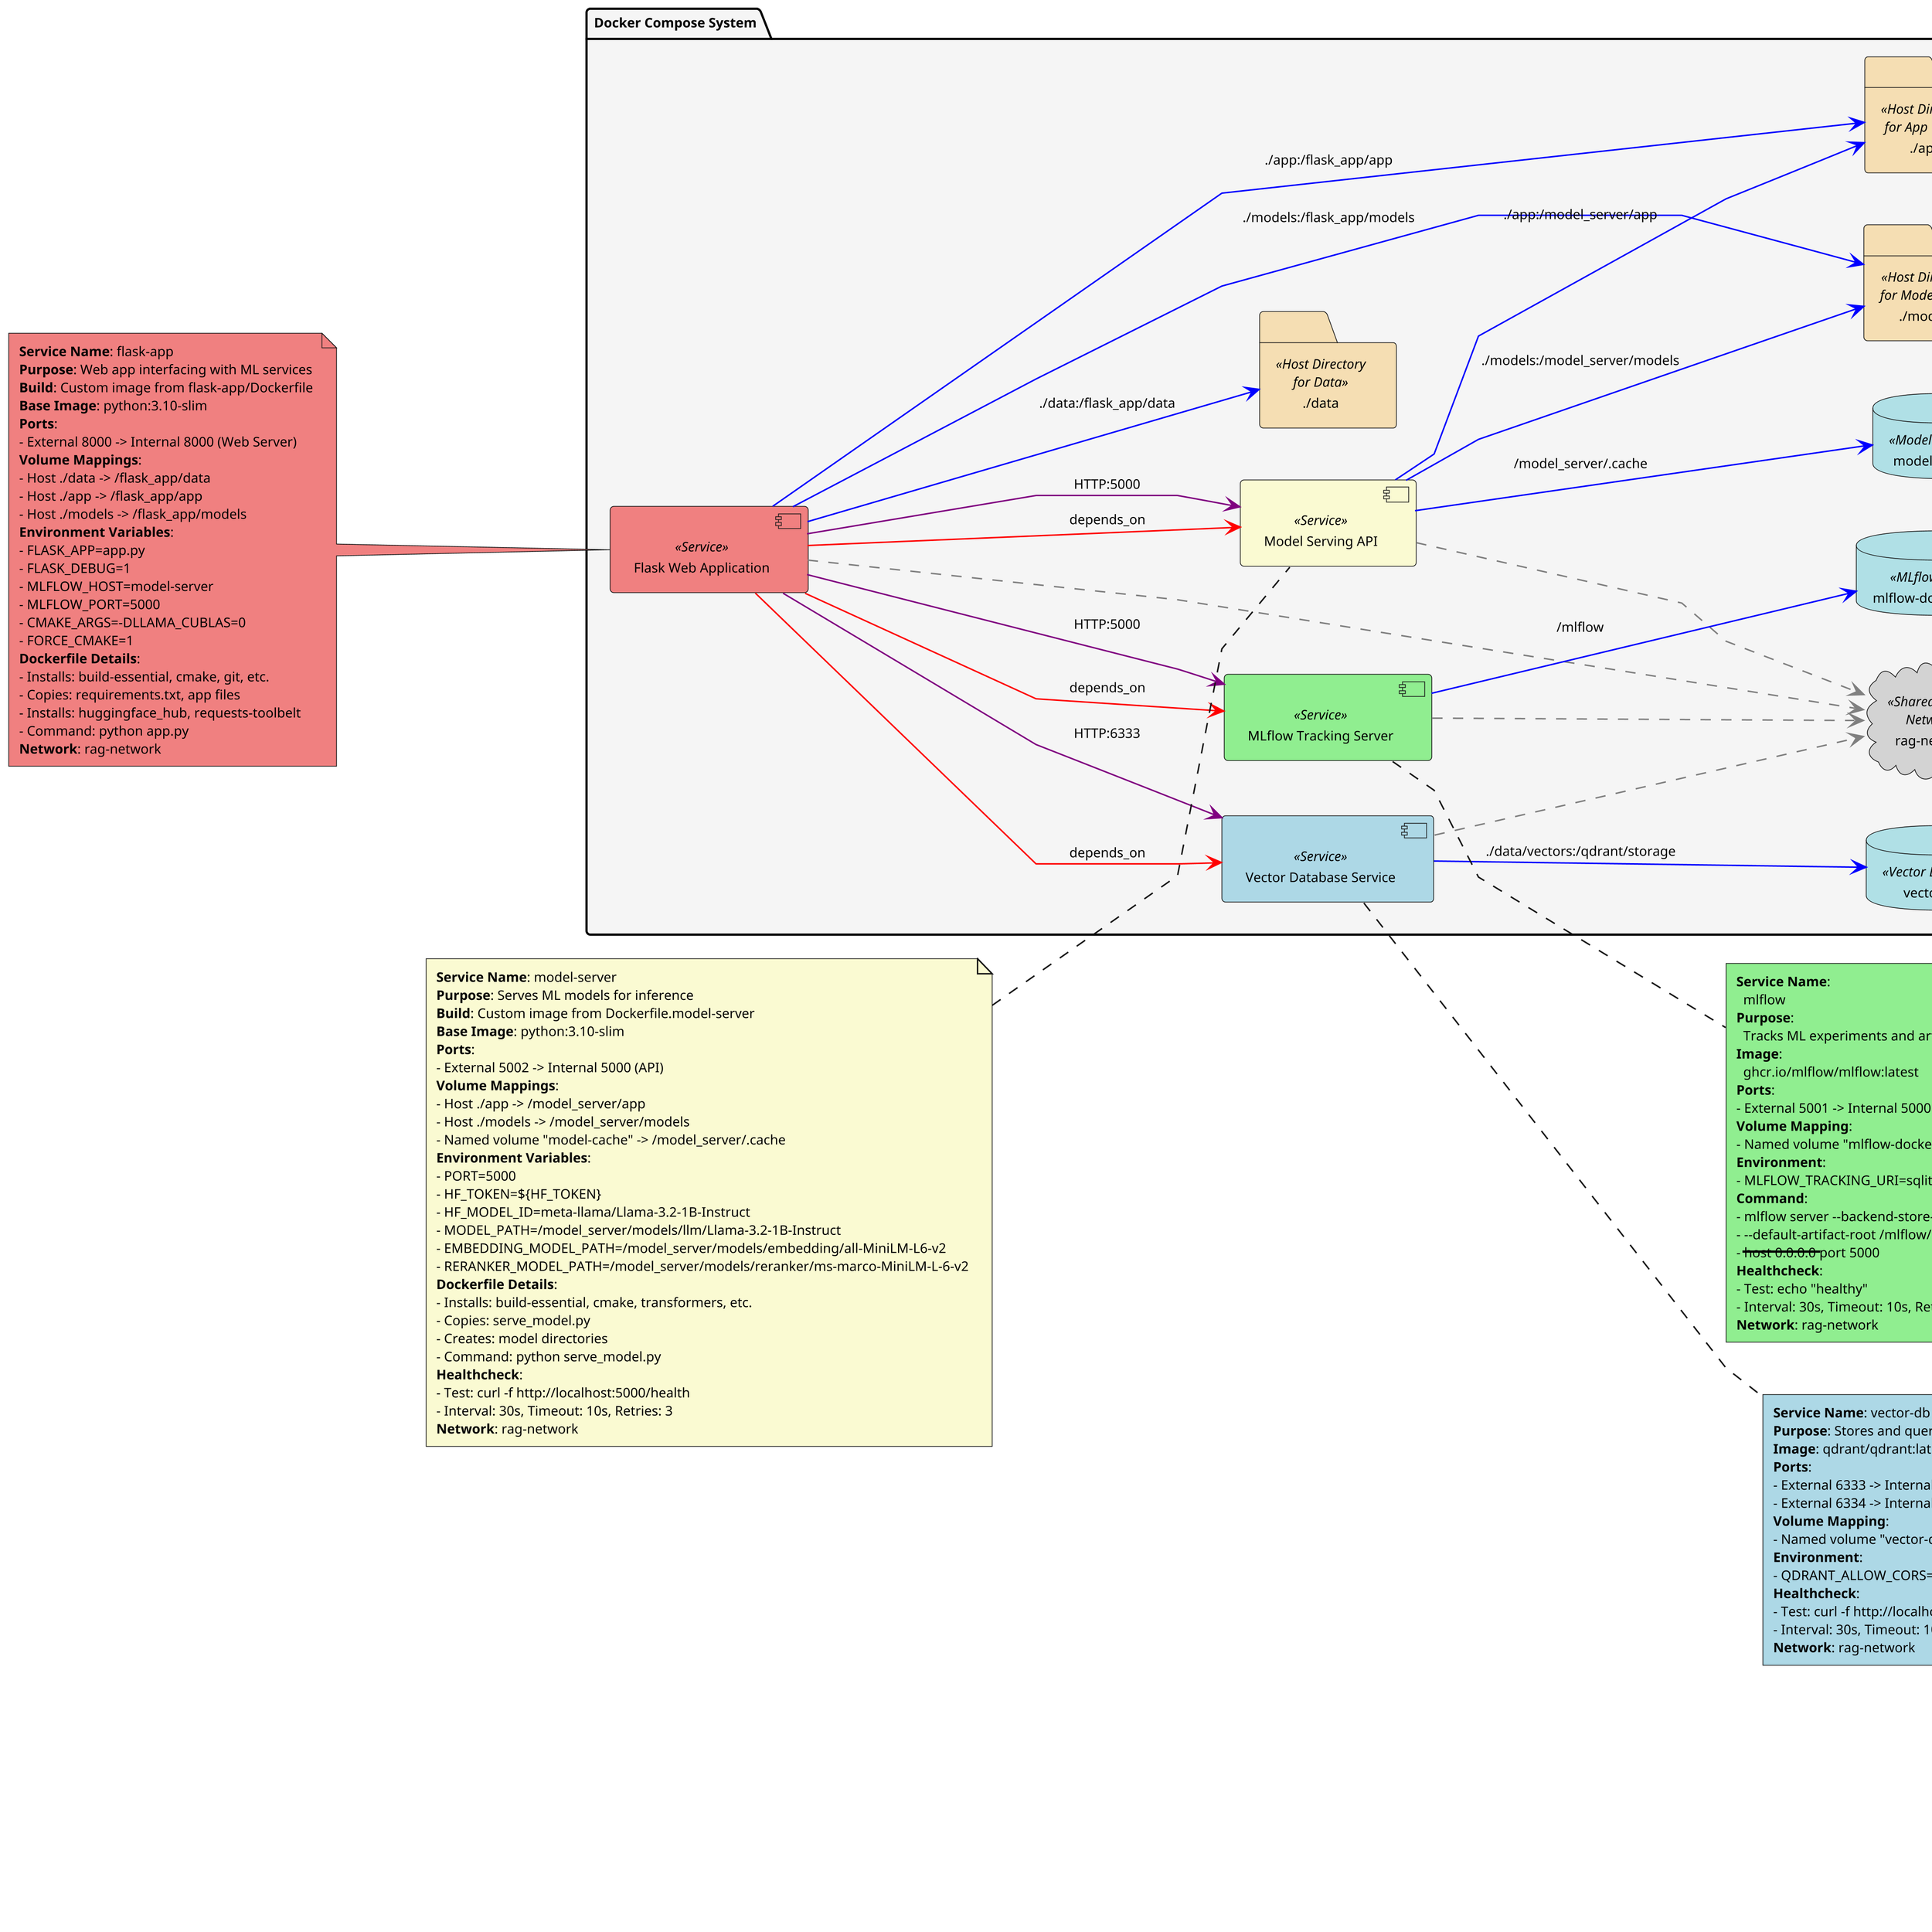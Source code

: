 @startuml
' Size and rendering adjustments
skinparam shadowing false
skinparam dpi 300
skinparam defaultFontSize 9
skinparam defaultFontName "Helvetica Neue"
skinparam padding 1
skinparam nodeSeparation 10
skinparam arrowThickness 1
skinparam scale 0.75
left to right direction
skinparam linetype polyline

' Package styling
skinparam packageBackgroundColor #F5F5F5

package "Docker Compose System" {
  ' Services with colors
  component "Vector Database Service" as vector <<Service>> #LightBlue
  component "MLflow Tracking Server" as mlflow <<Service>> #LightGreen
  component "Flask Web Application" as flask <<Service>> #LightCoral
  component "Model Serving API" as model <<Service>> #LightGoldenRodYellow

  ' Network with wrapped label
  cloud "rag-network" as network <<Shared Docker\nNetwork>> #LightGray

  ' Volumes with wrapped labels
  database "vector-db" as vdata <<Vector DB Data>> #PowderBlue
  database "mlflow-docker-data" as mdata <<MLflow Data>> #PowderBlue
  database "model-cache" as cache <<Model Cache>> #PowderBlue

  ' Host directories with wrapped labels
  folder "./data" as data_folder <<Host Directory\nfor Data>> #Wheat
  folder "./app" as app_folder <<Host Directory\nfor App Code>> #Wheat
  folder "./models" as models_folder <<Host Directory\nfor Model Files>> #Wheat

  ' Dependencies (red arrows)
  flask -[#Red]-> vector : "depends_on"
  flask -[#Red]-> mlflow : "depends_on"
  flask -[#Red]-> model : "depends_on"

  ' Network connections (gray dashed arrows)
  vector -[#Gray,dashed]-> network
  mlflow -[#Gray,dashed]-> network
  flask -[#Gray,dashed]-> network
  model -[#Gray,dashed]-> network

  ' Volume mappings (blue arrows)
  vector -[#Blue]-> vdata : "./data/vectors:/qdrant/storage"
  mlflow -[#Blue]-> mdata : "/mlflow"
  flask -[#Blue]-> data_folder : "./data:/flask_app/data"
  flask -[#Blue]-> app_folder : "./app:/flask_app/app"
  flask -[#Blue]-> models_folder : "./models:/flask_app/models"
  model -[#Blue]-> app_folder : "./app:/model_server/app"
  model -[#Blue]-> models_folder : "./models:/model_server/models"
  model -[#Blue]-> cache : "/model_server/.cache"

  ' Communication paths (purple arrows)
  flask -[#Purple]-> mlflow : "HTTP:5000"
  flask -[#Purple]-> model : "HTTP:5000"
  flask -[#Purple]-> vector : "HTTP:6333"
}

' Notes with matching background colors
note right of vector #LightBlue
  **Service Name**: vector-db
  **Purpose**: Stores and queries vector embeddings
  **Image**: qdrant/qdrant:latest
  **Ports**:
  - External 6333 -> Internal 6333 (REST API)
  - External 6334 -> Internal 6334 (gRPC API)
  **Volume Mapping**:
  - Named volume "vector-data" at /qdrant/storage
  **Environment**:
  - QDRANT_ALLOW_CORS=true
  **Healthcheck**:
  - Test: curl -f http://localhost:6333/healthz
  - Interval: 30s, Timeout: 10s, Retries: 3
  **Network**: rag-network
end note

note right of mlflow #LightGreen
  **Service Name**:
    mlflow
  **Purpose**:
    Tracks ML experiments and artifacts
  **Image**:
    ghcr.io/mlflow/mlflow:latest
  **Ports**:
  - External 5001 -> Internal 5000 (UI and API)
  **Volume Mapping**:
  - Named volume "mlflow-docker-data" at /mlflow
  **Environment**:
  - MLFLOW_TRACKING_URI=sqlite:///mlflow/mlflow.db
  **Command**:
  - mlflow server --backend-store-uri sqlite:///mlflow/mlflow.db
  - --default-artifact-root /mlflow/artifacts
  - --host 0.0.0.0 --port 5000
  **Healthcheck**:
  - Test: echo "healthy"
  - Interval: 30s, Timeout: 10s, Retries: 3
  **Network**: rag-network
end note

note left of flask #LightCoral
  **Service Name**: flask-app
  **Purpose**: Web app interfacing with ML services
  **Build**: Custom image from flask-app/Dockerfile
  **Base Image**: python:3.10-slim
  **Ports**:
  - External 8000 -> Internal 8000 (Web Server)
  **Volume Mappings**:
  - Host ./data -> /flask_app/data
  - Host ./app -> /flask_app/app
  - Host ./models -> /flask_app/models
  **Environment Variables**:
  - FLASK_APP=app.py
  - FLASK_DEBUG=1
  - MLFLOW_HOST=model-server
  - MLFLOW_PORT=5000
  - CMAKE_ARGS=-DLLAMA_CUBLAS=0
  - FORCE_CMAKE=1
  **Dockerfile Details**:
  - Installs: build-essential, cmake, git, etc.
  - Copies: requirements.txt, app files
  - Installs: huggingface_hub, requests-toolbelt
  - Command: python app.py
  **Network**: rag-network
end note

note left of model #LightGoldenRodYellow
  **Service Name**: model-server
  **Purpose**: Serves ML models for inference
  **Build**: Custom image from Dockerfile.model-server
  **Base Image**: python:3.10-slim
  **Ports**:
  - External 5002 -> Internal 5000 (API)
  **Volume Mappings**:
  - Host ./app -> /model_server/app
  - Host ./models -> /model_server/models
  - Named volume "model-cache" -> /model_server/.cache
  **Environment Variables**:
  - PORT=5000
  - HF_TOKEN=${HF_TOKEN}
  - HF_MODEL_ID=meta-llama/Llama-3.2-1B-Instruct
  - MODEL_PATH=/model_server/models/llm/Llama-3.2-1B-Instruct
  - EMBEDDING_MODEL_PATH=/model_server/models/embedding/all-MiniLM-L6-v2
  - RERANKER_MODEL_PATH=/model_server/models/reranker/ms-marco-MiniLM-L-6-v2
  **Dockerfile Details**:
  - Installs: build-essential, cmake, transformers, etc.
  - Copies: serve_model.py
  - Creates: model directories
  - Command: python serve_model.py
  **Healthcheck**:
  - Test: curl -f http://localhost:5000/health
  - Interval: 30s, Timeout: 10s, Retries: 3
  **Network**: rag-network
end note

' Legend with colored row backgrounds
legend right
|= Color Guide |
| <back:#LightBlue> Vector DB </back> |
| <back:#LightGreen> MLflow </back> |
| <back:#LightCoral> Flask App </back> |
| <back:#LightGoldenRodYellow> Model Server </back> |
| <back:#PowderBlue> Volumes </back> |
| <back:#Wheat> Host Dirs </back> |
| <back:#LightGray> Network </back> |
end legend

@enduml